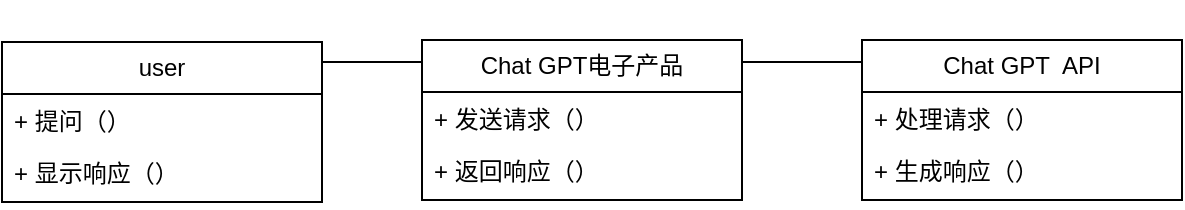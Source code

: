 <mxfile version="22.1.17" type="github">
  <diagram name="第 1 页" id="deKWLQQrhkE3RgpIIaPF">
    <mxGraphModel dx="1002" dy="577" grid="1" gridSize="10" guides="1" tooltips="1" connect="1" arrows="1" fold="1" page="1" pageScale="1" pageWidth="827" pageHeight="1169" math="0" shadow="0">
      <root>
        <mxCell id="0" />
        <mxCell id="1" parent="0" />
        <mxCell id="2JaMSbxlBcwD2SR7tSLM-5" value="user" style="swimlane;fontStyle=0;childLayout=stackLayout;horizontal=1;startSize=26;fillColor=none;horizontalStack=0;resizeParent=1;resizeParentMax=0;resizeLast=0;collapsible=1;marginBottom=0;whiteSpace=wrap;html=1;" vertex="1" parent="1">
          <mxGeometry x="70" y="260" width="160" height="80" as="geometry" />
        </mxCell>
        <mxCell id="2JaMSbxlBcwD2SR7tSLM-6" value="+ 提问（）" style="text;strokeColor=none;fillColor=none;align=left;verticalAlign=top;spacingLeft=4;spacingRight=4;overflow=hidden;rotatable=0;points=[[0,0.5],[1,0.5]];portConstraint=eastwest;whiteSpace=wrap;html=1;" vertex="1" parent="2JaMSbxlBcwD2SR7tSLM-5">
          <mxGeometry y="26" width="160" height="26" as="geometry" />
        </mxCell>
        <mxCell id="2JaMSbxlBcwD2SR7tSLM-7" value="+ 显示响应（）" style="text;strokeColor=none;fillColor=none;align=left;verticalAlign=top;spacingLeft=4;spacingRight=4;overflow=hidden;rotatable=0;points=[[0,0.5],[1,0.5]];portConstraint=eastwest;whiteSpace=wrap;html=1;" vertex="1" parent="2JaMSbxlBcwD2SR7tSLM-5">
          <mxGeometry y="52" width="160" height="28" as="geometry" />
        </mxCell>
        <mxCell id="2JaMSbxlBcwD2SR7tSLM-9" value="Chat GPT电子产品" style="swimlane;fontStyle=0;childLayout=stackLayout;horizontal=1;startSize=26;fillColor=none;horizontalStack=0;resizeParent=1;resizeParentMax=0;resizeLast=0;collapsible=1;marginBottom=0;whiteSpace=wrap;html=1;" vertex="1" parent="1">
          <mxGeometry x="280" y="259" width="160" height="80" as="geometry" />
        </mxCell>
        <mxCell id="2JaMSbxlBcwD2SR7tSLM-10" value="+ 发送请求（）" style="text;strokeColor=none;fillColor=none;align=left;verticalAlign=top;spacingLeft=4;spacingRight=4;overflow=hidden;rotatable=0;points=[[0,0.5],[1,0.5]];portConstraint=eastwest;whiteSpace=wrap;html=1;" vertex="1" parent="2JaMSbxlBcwD2SR7tSLM-9">
          <mxGeometry y="26" width="160" height="26" as="geometry" />
        </mxCell>
        <mxCell id="2JaMSbxlBcwD2SR7tSLM-11" value="+ 返回响应（）" style="text;strokeColor=none;fillColor=none;align=left;verticalAlign=top;spacingLeft=4;spacingRight=4;overflow=hidden;rotatable=0;points=[[0,0.5],[1,0.5]];portConstraint=eastwest;whiteSpace=wrap;html=1;" vertex="1" parent="2JaMSbxlBcwD2SR7tSLM-9">
          <mxGeometry y="52" width="160" height="28" as="geometry" />
        </mxCell>
        <mxCell id="2JaMSbxlBcwD2SR7tSLM-12" value="Chat GPT&amp;nbsp; API" style="swimlane;fontStyle=0;childLayout=stackLayout;horizontal=1;startSize=26;fillColor=none;horizontalStack=0;resizeParent=1;resizeParentMax=0;resizeLast=0;collapsible=1;marginBottom=0;whiteSpace=wrap;html=1;" vertex="1" parent="1">
          <mxGeometry x="500" y="259" width="160" height="80" as="geometry" />
        </mxCell>
        <mxCell id="2JaMSbxlBcwD2SR7tSLM-13" value="+ 处理请求（）" style="text;strokeColor=none;fillColor=none;align=left;verticalAlign=top;spacingLeft=4;spacingRight=4;overflow=hidden;rotatable=0;points=[[0,0.5],[1,0.5]];portConstraint=eastwest;whiteSpace=wrap;html=1;" vertex="1" parent="2JaMSbxlBcwD2SR7tSLM-12">
          <mxGeometry y="26" width="160" height="26" as="geometry" />
        </mxCell>
        <mxCell id="2JaMSbxlBcwD2SR7tSLM-14" value="+ 生成响应（）" style="text;strokeColor=none;fillColor=none;align=left;verticalAlign=top;spacingLeft=4;spacingRight=4;overflow=hidden;rotatable=0;points=[[0,0.5],[1,0.5]];portConstraint=eastwest;whiteSpace=wrap;html=1;" vertex="1" parent="2JaMSbxlBcwD2SR7tSLM-12">
          <mxGeometry y="52" width="160" height="28" as="geometry" />
        </mxCell>
        <mxCell id="2JaMSbxlBcwD2SR7tSLM-15" value="" style="line;strokeWidth=1;fillColor=none;align=left;verticalAlign=middle;spacingTop=-1;spacingLeft=3;spacingRight=3;rotatable=0;labelPosition=right;points=[];portConstraint=eastwest;strokeColor=inherit;" vertex="1" parent="1">
          <mxGeometry x="230" y="240" width="50" height="60" as="geometry" />
        </mxCell>
        <mxCell id="2JaMSbxlBcwD2SR7tSLM-16" value="" style="line;strokeWidth=1;fillColor=none;align=left;verticalAlign=middle;spacingTop=-1;spacingLeft=3;spacingRight=3;rotatable=0;labelPosition=right;points=[];portConstraint=eastwest;strokeColor=inherit;" vertex="1" parent="1">
          <mxGeometry x="440" y="240" width="60" height="60" as="geometry" />
        </mxCell>
      </root>
    </mxGraphModel>
  </diagram>
</mxfile>
